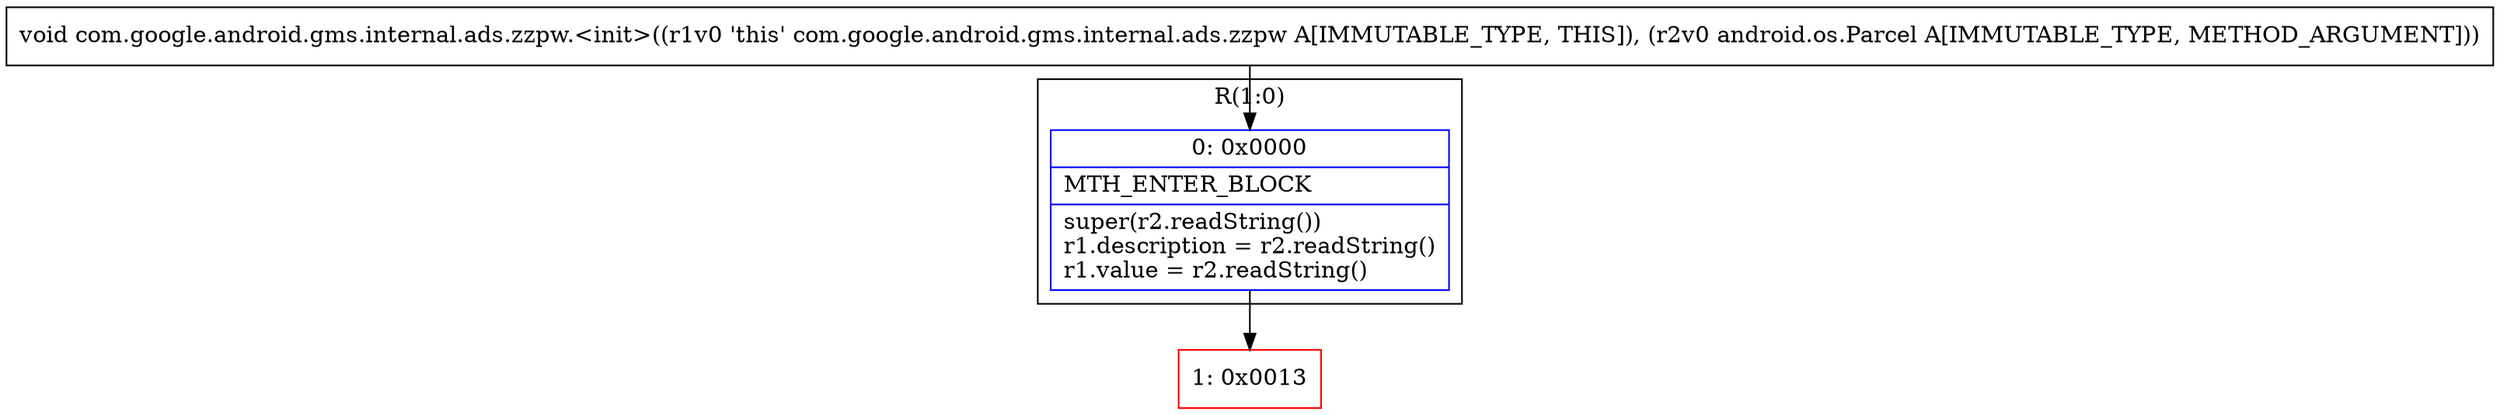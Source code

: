 digraph "CFG forcom.google.android.gms.internal.ads.zzpw.\<init\>(Landroid\/os\/Parcel;)V" {
subgraph cluster_Region_1491811589 {
label = "R(1:0)";
node [shape=record,color=blue];
Node_0 [shape=record,label="{0\:\ 0x0000|MTH_ENTER_BLOCK\l|super(r2.readString())\lr1.description = r2.readString()\lr1.value = r2.readString()\l}"];
}
Node_1 [shape=record,color=red,label="{1\:\ 0x0013}"];
MethodNode[shape=record,label="{void com.google.android.gms.internal.ads.zzpw.\<init\>((r1v0 'this' com.google.android.gms.internal.ads.zzpw A[IMMUTABLE_TYPE, THIS]), (r2v0 android.os.Parcel A[IMMUTABLE_TYPE, METHOD_ARGUMENT])) }"];
MethodNode -> Node_0;
Node_0 -> Node_1;
}

